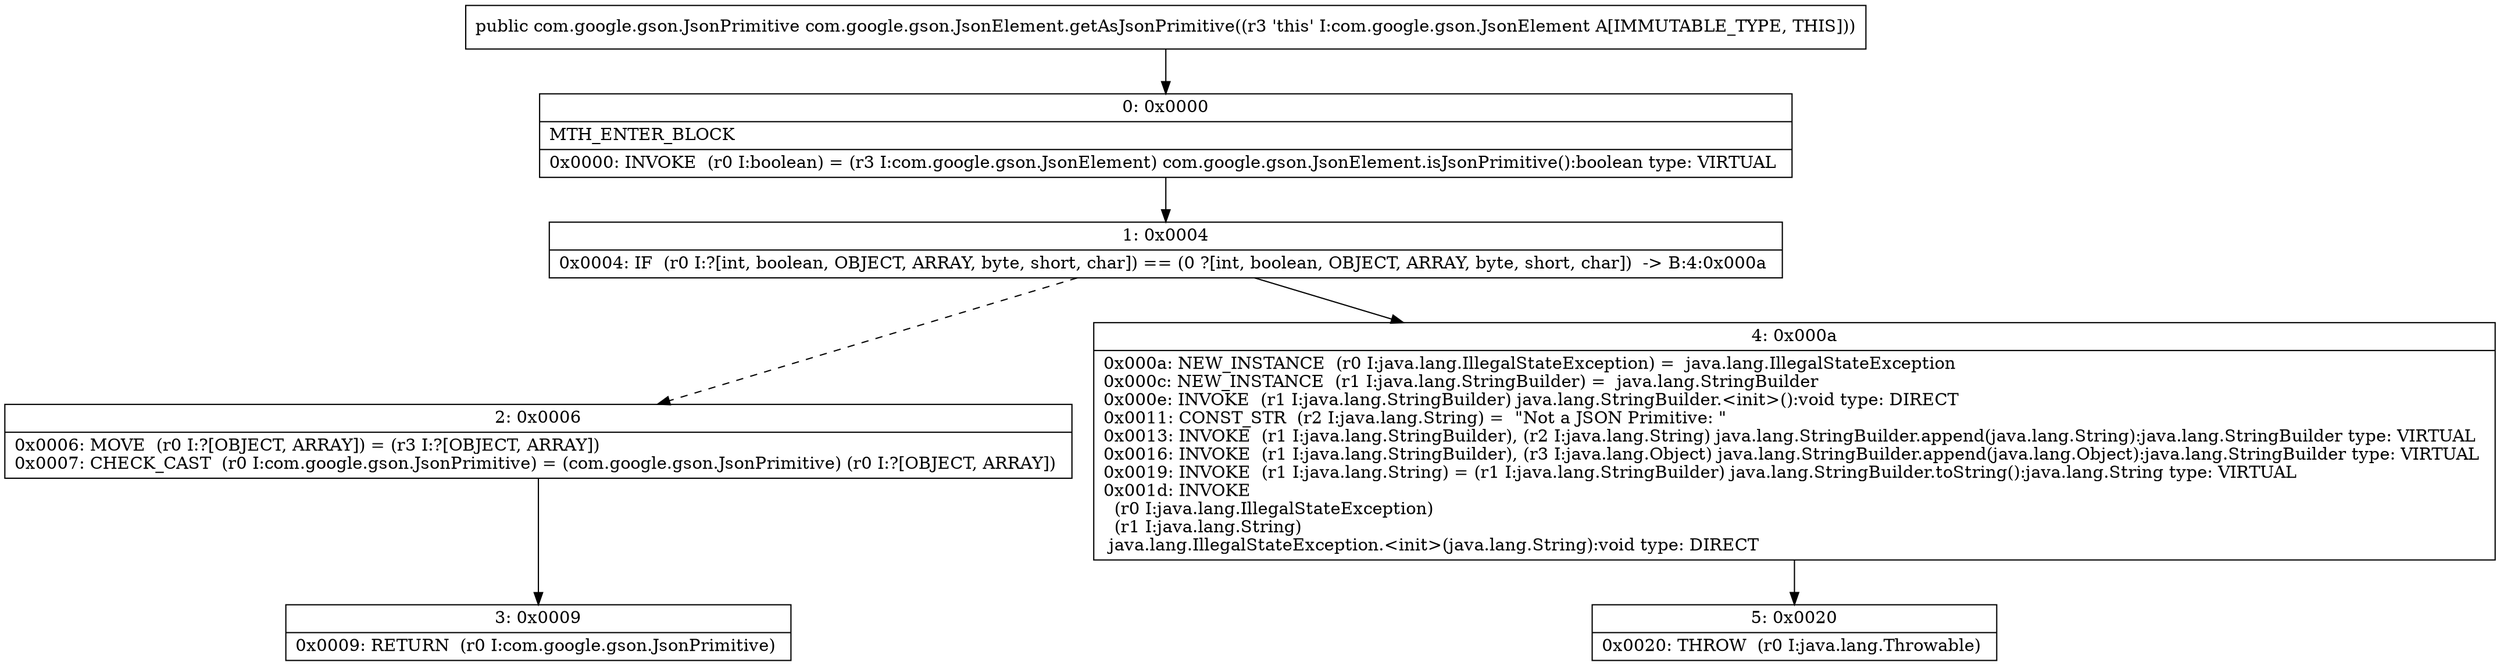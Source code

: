 digraph "CFG forcom.google.gson.JsonElement.getAsJsonPrimitive()Lcom\/google\/gson\/JsonPrimitive;" {
Node_0 [shape=record,label="{0\:\ 0x0000|MTH_ENTER_BLOCK\l|0x0000: INVOKE  (r0 I:boolean) = (r3 I:com.google.gson.JsonElement) com.google.gson.JsonElement.isJsonPrimitive():boolean type: VIRTUAL \l}"];
Node_1 [shape=record,label="{1\:\ 0x0004|0x0004: IF  (r0 I:?[int, boolean, OBJECT, ARRAY, byte, short, char]) == (0 ?[int, boolean, OBJECT, ARRAY, byte, short, char])  \-\> B:4:0x000a \l}"];
Node_2 [shape=record,label="{2\:\ 0x0006|0x0006: MOVE  (r0 I:?[OBJECT, ARRAY]) = (r3 I:?[OBJECT, ARRAY]) \l0x0007: CHECK_CAST  (r0 I:com.google.gson.JsonPrimitive) = (com.google.gson.JsonPrimitive) (r0 I:?[OBJECT, ARRAY]) \l}"];
Node_3 [shape=record,label="{3\:\ 0x0009|0x0009: RETURN  (r0 I:com.google.gson.JsonPrimitive) \l}"];
Node_4 [shape=record,label="{4\:\ 0x000a|0x000a: NEW_INSTANCE  (r0 I:java.lang.IllegalStateException) =  java.lang.IllegalStateException \l0x000c: NEW_INSTANCE  (r1 I:java.lang.StringBuilder) =  java.lang.StringBuilder \l0x000e: INVOKE  (r1 I:java.lang.StringBuilder) java.lang.StringBuilder.\<init\>():void type: DIRECT \l0x0011: CONST_STR  (r2 I:java.lang.String) =  \"Not a JSON Primitive: \" \l0x0013: INVOKE  (r1 I:java.lang.StringBuilder), (r2 I:java.lang.String) java.lang.StringBuilder.append(java.lang.String):java.lang.StringBuilder type: VIRTUAL \l0x0016: INVOKE  (r1 I:java.lang.StringBuilder), (r3 I:java.lang.Object) java.lang.StringBuilder.append(java.lang.Object):java.lang.StringBuilder type: VIRTUAL \l0x0019: INVOKE  (r1 I:java.lang.String) = (r1 I:java.lang.StringBuilder) java.lang.StringBuilder.toString():java.lang.String type: VIRTUAL \l0x001d: INVOKE  \l  (r0 I:java.lang.IllegalStateException)\l  (r1 I:java.lang.String)\l java.lang.IllegalStateException.\<init\>(java.lang.String):void type: DIRECT \l}"];
Node_5 [shape=record,label="{5\:\ 0x0020|0x0020: THROW  (r0 I:java.lang.Throwable) \l}"];
MethodNode[shape=record,label="{public com.google.gson.JsonPrimitive com.google.gson.JsonElement.getAsJsonPrimitive((r3 'this' I:com.google.gson.JsonElement A[IMMUTABLE_TYPE, THIS])) }"];
MethodNode -> Node_0;
Node_0 -> Node_1;
Node_1 -> Node_2[style=dashed];
Node_1 -> Node_4;
Node_2 -> Node_3;
Node_4 -> Node_5;
}

